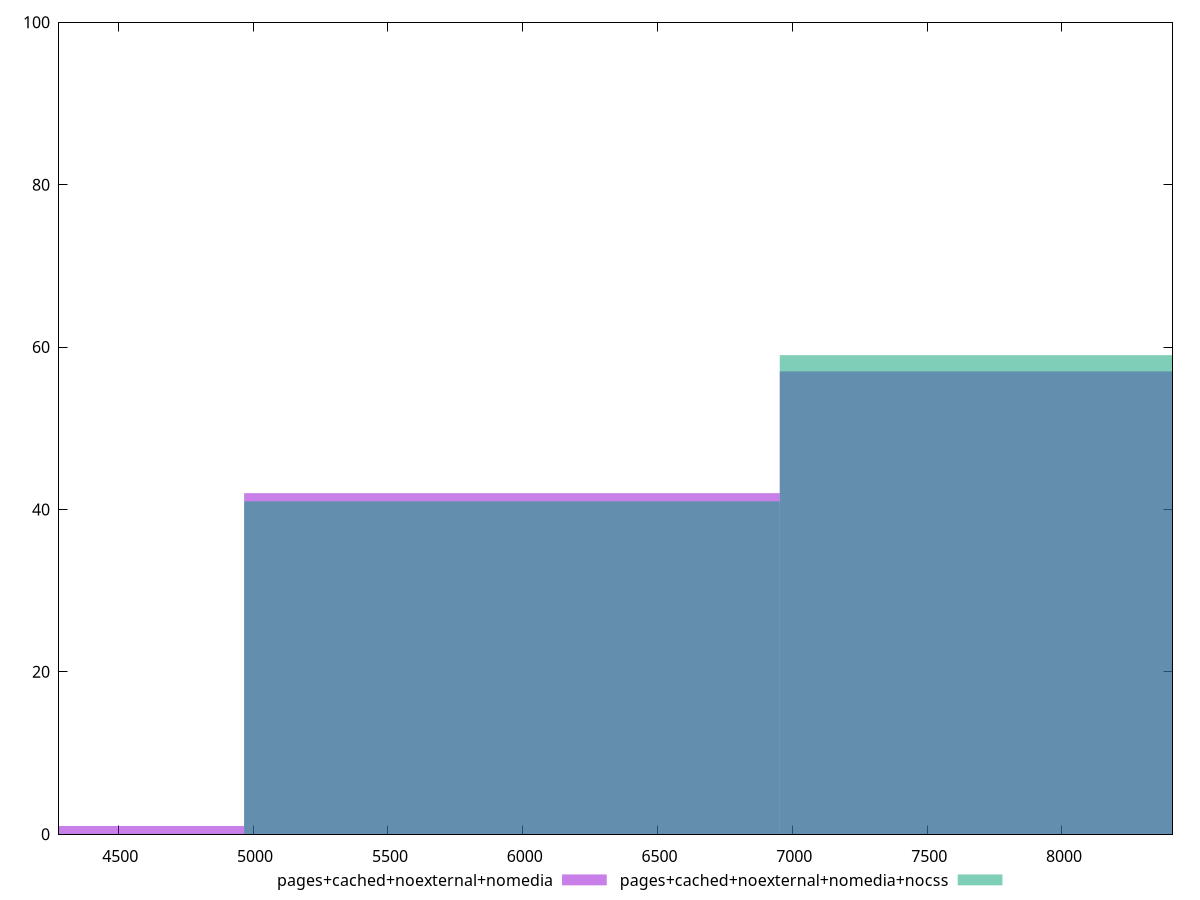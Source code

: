 reset

$pagesCachedNoexternalNomedia <<EOF
7946.65884486285 57
5959.9941336471375 42
3973.329422431425 1
EOF

$pagesCachedNoexternalNomediaNocss <<EOF
7946.65884486285 59
5959.9941336471375 41
EOF

set key outside below
set boxwidth 1986.6647112157125
set xrange [4280:8410]
set yrange [0:100]
set trange [0:100]
set style fill transparent solid 0.5 noborder
set terminal svg size 640, 500 enhanced background rgb 'white'
set output "reprap/uses-http2/comparison/histogram/3_vs_4.svg"

plot $pagesCachedNoexternalNomedia title "pages+cached+noexternal+nomedia" with boxes, \
     $pagesCachedNoexternalNomediaNocss title "pages+cached+noexternal+nomedia+nocss" with boxes

reset
